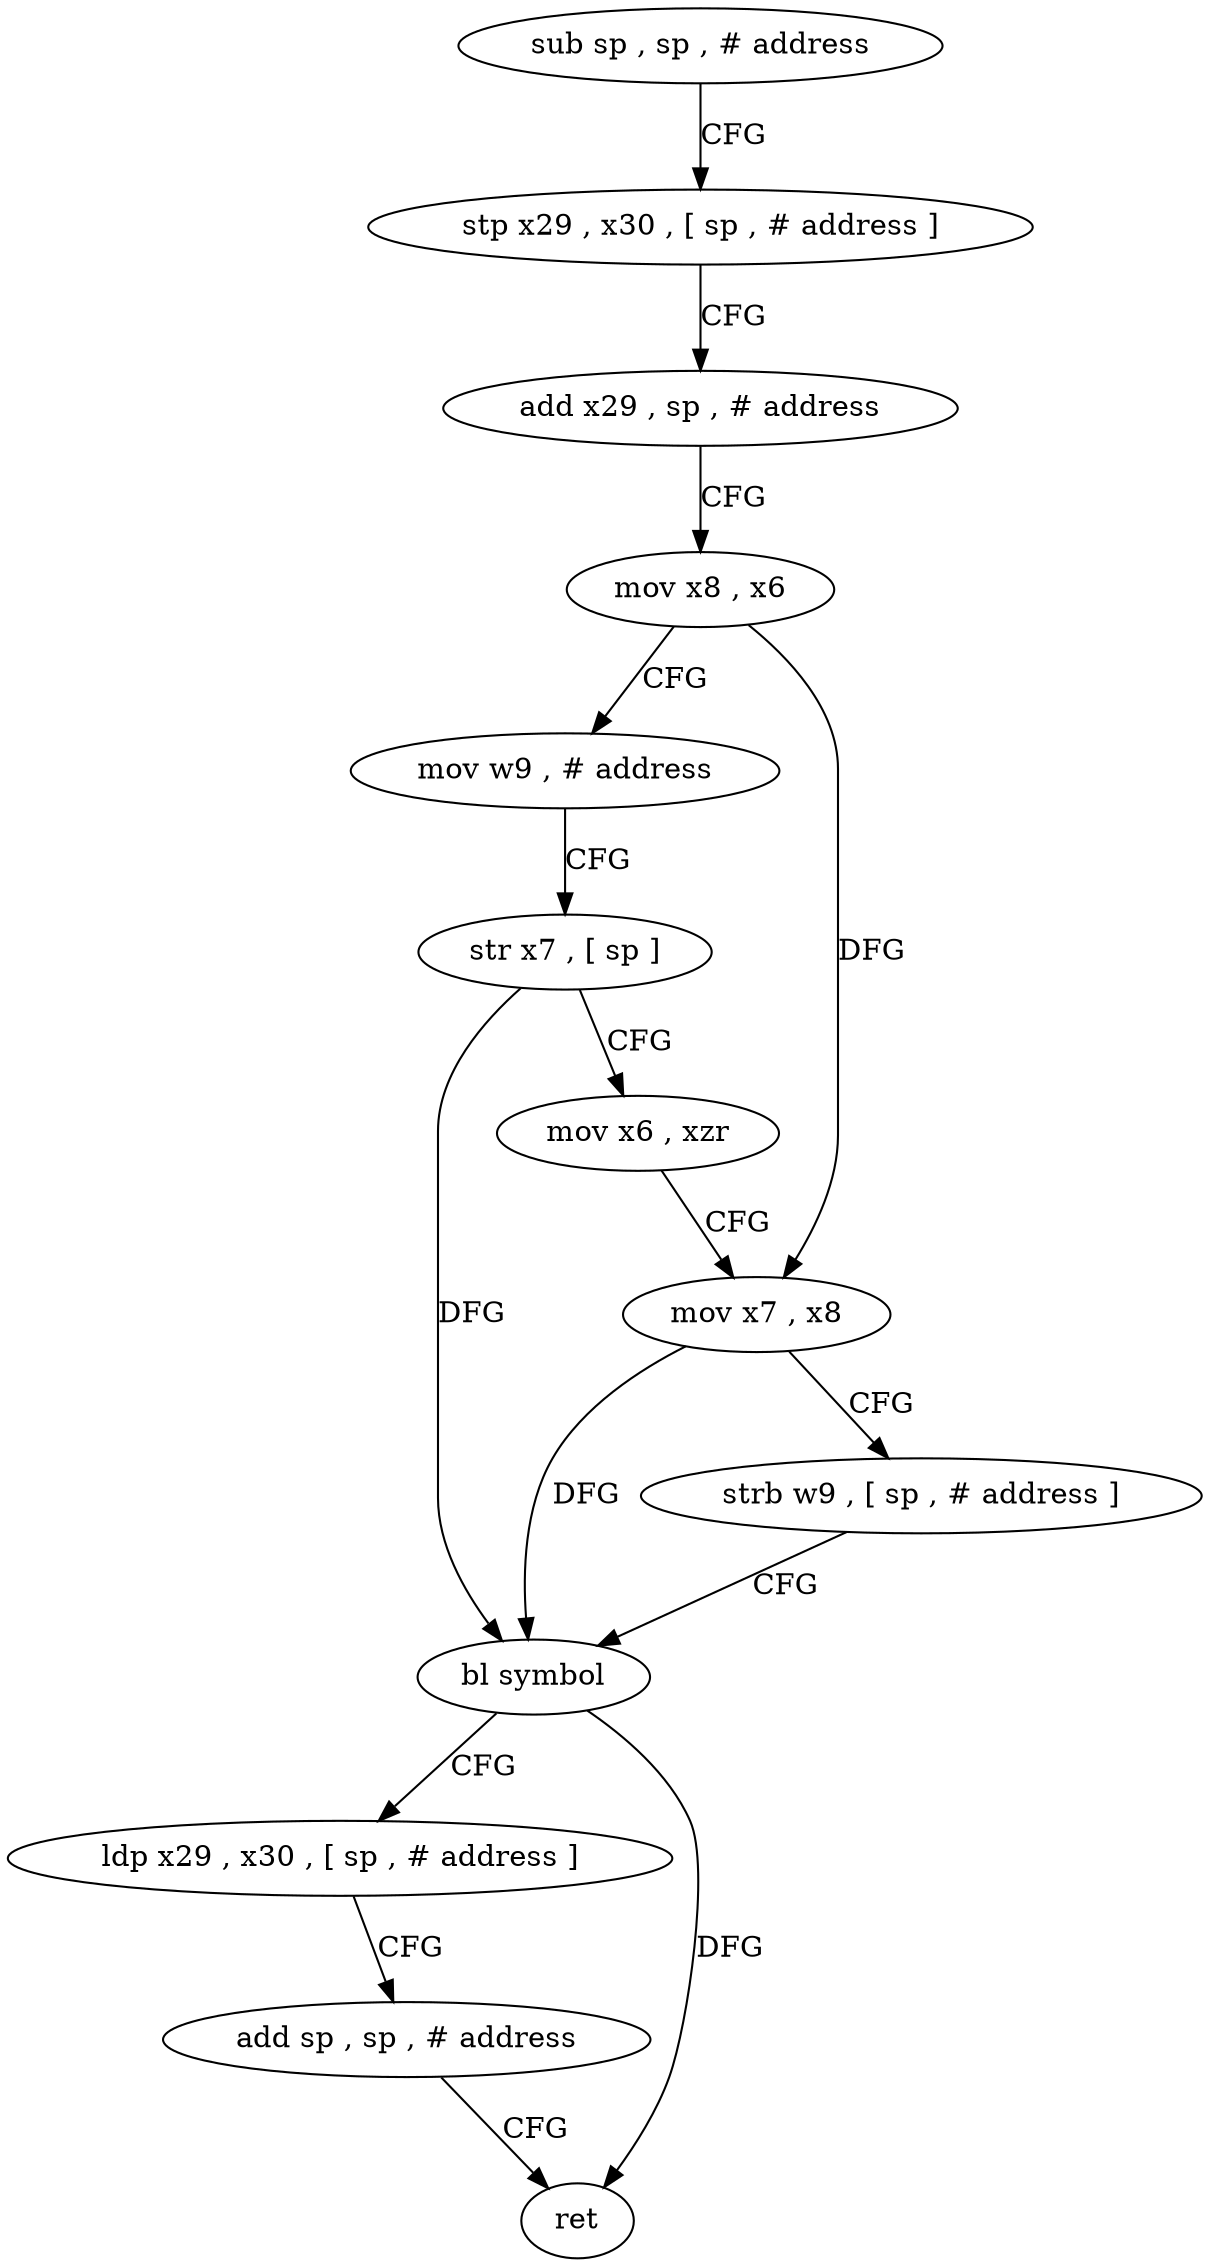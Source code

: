 digraph "func" {
"4220904" [label = "sub sp , sp , # address" ]
"4220908" [label = "stp x29 , x30 , [ sp , # address ]" ]
"4220912" [label = "add x29 , sp , # address" ]
"4220916" [label = "mov x8 , x6" ]
"4220920" [label = "mov w9 , # address" ]
"4220924" [label = "str x7 , [ sp ]" ]
"4220928" [label = "mov x6 , xzr" ]
"4220932" [label = "mov x7 , x8" ]
"4220936" [label = "strb w9 , [ sp , # address ]" ]
"4220940" [label = "bl symbol" ]
"4220944" [label = "ldp x29 , x30 , [ sp , # address ]" ]
"4220948" [label = "add sp , sp , # address" ]
"4220952" [label = "ret" ]
"4220904" -> "4220908" [ label = "CFG" ]
"4220908" -> "4220912" [ label = "CFG" ]
"4220912" -> "4220916" [ label = "CFG" ]
"4220916" -> "4220920" [ label = "CFG" ]
"4220916" -> "4220932" [ label = "DFG" ]
"4220920" -> "4220924" [ label = "CFG" ]
"4220924" -> "4220928" [ label = "CFG" ]
"4220924" -> "4220940" [ label = "DFG" ]
"4220928" -> "4220932" [ label = "CFG" ]
"4220932" -> "4220936" [ label = "CFG" ]
"4220932" -> "4220940" [ label = "DFG" ]
"4220936" -> "4220940" [ label = "CFG" ]
"4220940" -> "4220944" [ label = "CFG" ]
"4220940" -> "4220952" [ label = "DFG" ]
"4220944" -> "4220948" [ label = "CFG" ]
"4220948" -> "4220952" [ label = "CFG" ]
}
